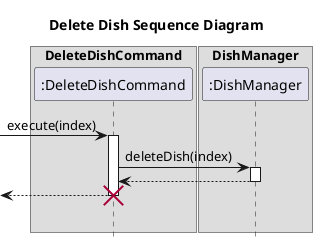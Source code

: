 @startuml
hide footbox
title Delete Dish Sequence Diagram

box "DeleteDishCommand"
participant ":DeleteDishCommand" as DeleteDishCommand
endbox

box "DishManager"
participant ":DishManager" as DishManager
endbox

-> DeleteDishCommand: execute(index)
activate DeleteDishCommand
DeleteDishCommand -> DishManager ++ : deleteDish(index)
DeleteDishCommand <-- DishManager
deactivate
<-- DeleteDishCommand:

destroy DeleteDishCommand
|||

@enduml